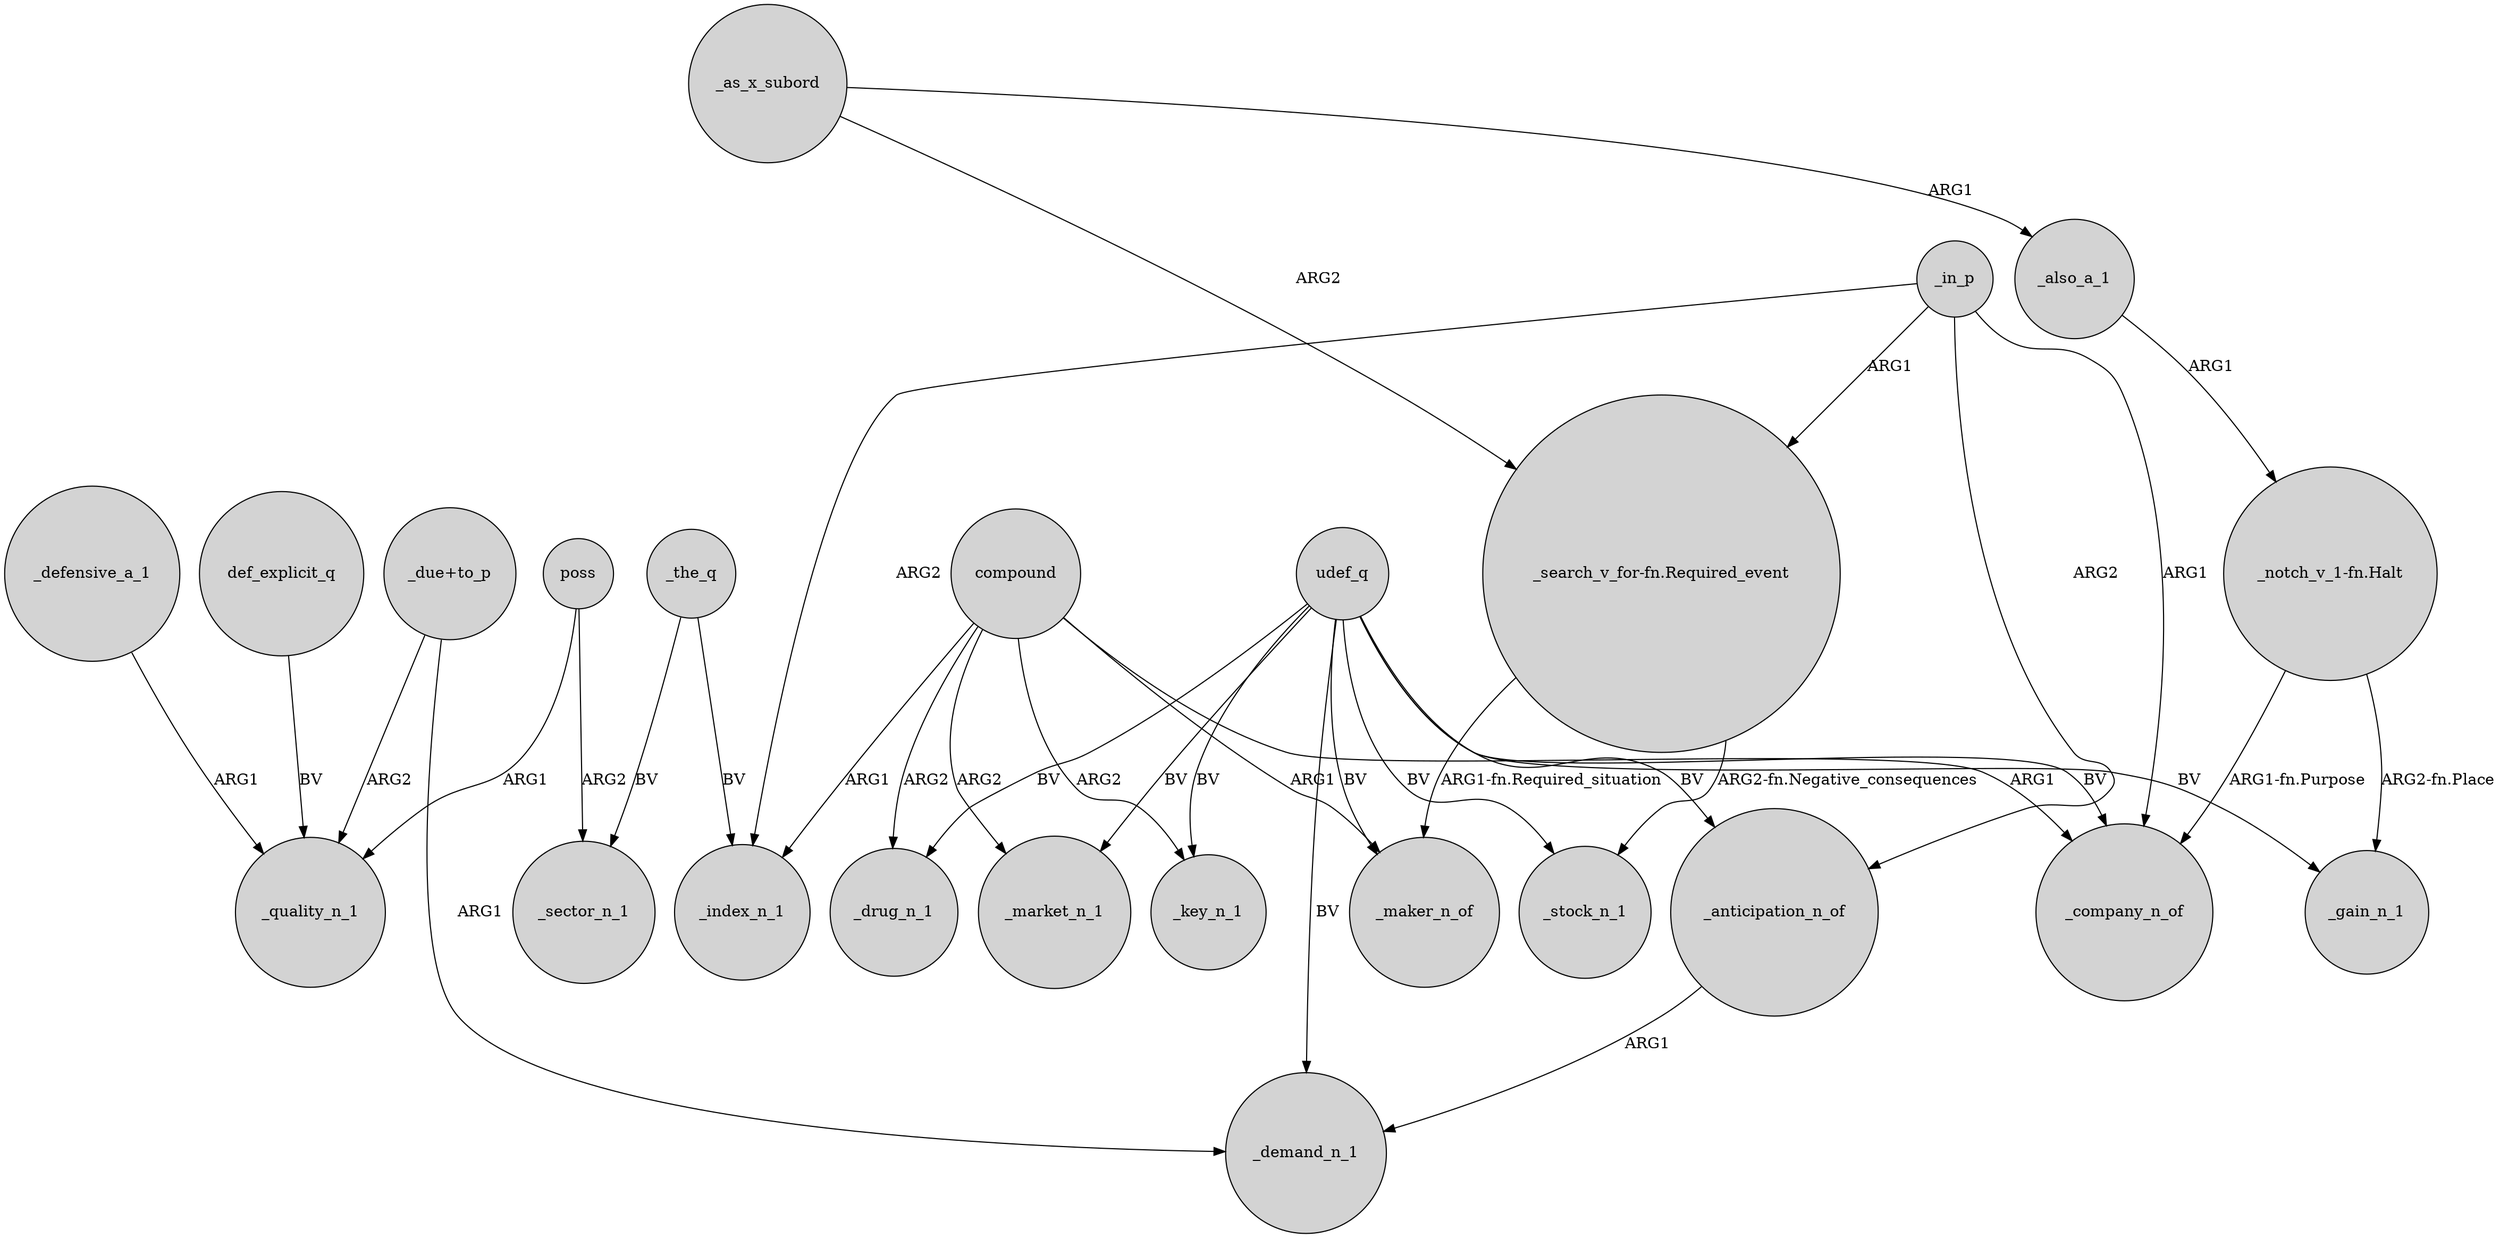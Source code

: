 digraph {
	node [shape=circle style=filled]
	_the_q -> _sector_n_1 [label=BV]
	udef_q -> _market_n_1 [label=BV]
	"_notch_v_1-fn.Halt" -> _gain_n_1 [label="ARG2-fn.Place"]
	compound -> _market_n_1 [label=ARG2]
	_in_p -> _company_n_of [label=ARG1]
	_defensive_a_1 -> _quality_n_1 [label=ARG1]
	udef_q -> _key_n_1 [label=BV]
	compound -> _company_n_of [label=ARG1]
	"_due+to_p" -> _demand_n_1 [label=ARG1]
	_the_q -> _index_n_1 [label=BV]
	_in_p -> _index_n_1 [label=ARG2]
	udef_q -> _drug_n_1 [label=BV]
	udef_q -> _maker_n_of [label=BV]
	_in_p -> _anticipation_n_of [label=ARG2]
	udef_q -> _stock_n_1 [label=BV]
	_in_p -> "_search_v_for-fn.Required_event" [label=ARG1]
	"_search_v_for-fn.Required_event" -> _maker_n_of [label="ARG1-fn.Required_situation"]
	def_explicit_q -> _quality_n_1 [label=BV]
	udef_q -> _company_n_of [label=BV]
	udef_q -> _demand_n_1 [label=BV]
	_also_a_1 -> "_notch_v_1-fn.Halt" [label=ARG1]
	udef_q -> _anticipation_n_of [label=BV]
	_as_x_subord -> _also_a_1 [label=ARG1]
	compound -> _index_n_1 [label=ARG1]
	"_search_v_for-fn.Required_event" -> _stock_n_1 [label="ARG2-fn.Negative_consequences"]
	_as_x_subord -> "_search_v_for-fn.Required_event" [label=ARG2]
	compound -> _maker_n_of [label=ARG1]
	poss -> _sector_n_1 [label=ARG2]
	"_notch_v_1-fn.Halt" -> _company_n_of [label="ARG1-fn.Purpose"]
	"_due+to_p" -> _quality_n_1 [label=ARG2]
	poss -> _quality_n_1 [label=ARG1]
	compound -> _key_n_1 [label=ARG2]
	_anticipation_n_of -> _demand_n_1 [label=ARG1]
	udef_q -> _gain_n_1 [label=BV]
	compound -> _drug_n_1 [label=ARG2]
}
